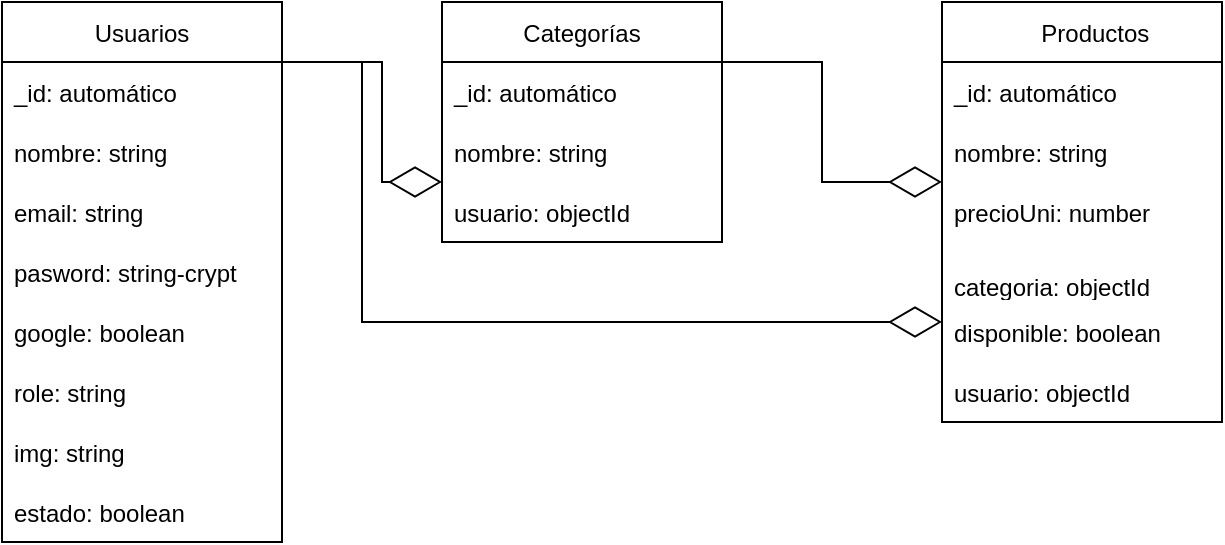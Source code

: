 <mxfile version="17.2.2" type="github">
  <diagram id="pxdw7neuXg0qLwbxA3Mi" name="Page-1">
    <mxGraphModel dx="638" dy="614" grid="1" gridSize="10" guides="1" tooltips="1" connect="1" arrows="1" fold="1" page="1" pageScale="1" pageWidth="850" pageHeight="1100" math="0" shadow="0">
      <root>
        <mxCell id="0" />
        <mxCell id="1" parent="0" />
        <mxCell id="8RTpnhtggqgyGXdwjNA4-1" value="Usuarios" style="swimlane;fontStyle=0;childLayout=stackLayout;horizontal=1;startSize=30;horizontalStack=0;resizeParent=1;resizeParentMax=0;resizeLast=0;collapsible=1;marginBottom=0;" vertex="1" parent="1">
          <mxGeometry x="10" y="160" width="140" height="270" as="geometry" />
        </mxCell>
        <mxCell id="8RTpnhtggqgyGXdwjNA4-2" value="_id: automático" style="text;strokeColor=none;fillColor=none;align=left;verticalAlign=middle;spacingLeft=4;spacingRight=4;overflow=hidden;points=[[0,0.5],[1,0.5]];portConstraint=eastwest;rotatable=0;" vertex="1" parent="8RTpnhtggqgyGXdwjNA4-1">
          <mxGeometry y="30" width="140" height="30" as="geometry" />
        </mxCell>
        <mxCell id="8RTpnhtggqgyGXdwjNA4-3" value="nombre: string" style="text;strokeColor=none;fillColor=none;align=left;verticalAlign=middle;spacingLeft=4;spacingRight=4;overflow=hidden;points=[[0,0.5],[1,0.5]];portConstraint=eastwest;rotatable=0;" vertex="1" parent="8RTpnhtggqgyGXdwjNA4-1">
          <mxGeometry y="60" width="140" height="30" as="geometry" />
        </mxCell>
        <mxCell id="8RTpnhtggqgyGXdwjNA4-4" value="email: string" style="text;strokeColor=none;fillColor=none;align=left;verticalAlign=middle;spacingLeft=4;spacingRight=4;overflow=hidden;points=[[0,0.5],[1,0.5]];portConstraint=eastwest;rotatable=0;" vertex="1" parent="8RTpnhtggqgyGXdwjNA4-1">
          <mxGeometry y="90" width="140" height="30" as="geometry" />
        </mxCell>
        <mxCell id="8RTpnhtggqgyGXdwjNA4-5" value="pasword: string-crypt" style="text;strokeColor=none;fillColor=none;align=left;verticalAlign=middle;spacingLeft=4;spacingRight=4;overflow=hidden;points=[[0,0.5],[1,0.5]];portConstraint=eastwest;rotatable=0;" vertex="1" parent="8RTpnhtggqgyGXdwjNA4-1">
          <mxGeometry y="120" width="140" height="30" as="geometry" />
        </mxCell>
        <mxCell id="8RTpnhtggqgyGXdwjNA4-7" value="google: boolean" style="text;strokeColor=none;fillColor=none;align=left;verticalAlign=middle;spacingLeft=4;spacingRight=4;overflow=hidden;points=[[0,0.5],[1,0.5]];portConstraint=eastwest;rotatable=0;" vertex="1" parent="8RTpnhtggqgyGXdwjNA4-1">
          <mxGeometry y="150" width="140" height="30" as="geometry" />
        </mxCell>
        <mxCell id="8RTpnhtggqgyGXdwjNA4-6" value="role: string" style="text;strokeColor=none;fillColor=none;align=left;verticalAlign=middle;spacingLeft=4;spacingRight=4;overflow=hidden;points=[[0,0.5],[1,0.5]];portConstraint=eastwest;rotatable=0;" vertex="1" parent="8RTpnhtggqgyGXdwjNA4-1">
          <mxGeometry y="180" width="140" height="30" as="geometry" />
        </mxCell>
        <mxCell id="8RTpnhtggqgyGXdwjNA4-8" value="img: string" style="text;strokeColor=none;fillColor=none;align=left;verticalAlign=middle;spacingLeft=4;spacingRight=4;overflow=hidden;points=[[0,0.5],[1,0.5]];portConstraint=eastwest;rotatable=0;" vertex="1" parent="8RTpnhtggqgyGXdwjNA4-1">
          <mxGeometry y="210" width="140" height="30" as="geometry" />
        </mxCell>
        <mxCell id="8RTpnhtggqgyGXdwjNA4-9" value="estado: boolean" style="text;strokeColor=none;fillColor=none;align=left;verticalAlign=middle;spacingLeft=4;spacingRight=4;overflow=hidden;points=[[0,0.5],[1,0.5]];portConstraint=eastwest;rotatable=0;" vertex="1" parent="8RTpnhtggqgyGXdwjNA4-1">
          <mxGeometry y="240" width="140" height="30" as="geometry" />
        </mxCell>
        <mxCell id="8RTpnhtggqgyGXdwjNA4-10" value="Categorías" style="swimlane;fontStyle=0;childLayout=stackLayout;horizontal=1;startSize=30;horizontalStack=0;resizeParent=1;resizeParentMax=0;resizeLast=0;collapsible=1;marginBottom=0;" vertex="1" parent="1">
          <mxGeometry x="230" y="160" width="140" height="120" as="geometry" />
        </mxCell>
        <mxCell id="8RTpnhtggqgyGXdwjNA4-11" value="_id: automático " style="text;strokeColor=none;fillColor=none;align=left;verticalAlign=middle;spacingLeft=4;spacingRight=4;overflow=hidden;points=[[0,0.5],[1,0.5]];portConstraint=eastwest;rotatable=0;" vertex="1" parent="8RTpnhtggqgyGXdwjNA4-10">
          <mxGeometry y="30" width="140" height="30" as="geometry" />
        </mxCell>
        <mxCell id="8RTpnhtggqgyGXdwjNA4-12" value="nombre: string" style="text;strokeColor=none;fillColor=none;align=left;verticalAlign=middle;spacingLeft=4;spacingRight=4;overflow=hidden;points=[[0,0.5],[1,0.5]];portConstraint=eastwest;rotatable=0;" vertex="1" parent="8RTpnhtggqgyGXdwjNA4-10">
          <mxGeometry y="60" width="140" height="30" as="geometry" />
        </mxCell>
        <mxCell id="8RTpnhtggqgyGXdwjNA4-13" value="usuario: objectId" style="text;strokeColor=none;fillColor=none;align=left;verticalAlign=middle;spacingLeft=4;spacingRight=4;overflow=hidden;points=[[0,0.5],[1,0.5]];portConstraint=eastwest;rotatable=0;" vertex="1" parent="8RTpnhtggqgyGXdwjNA4-10">
          <mxGeometry y="90" width="140" height="30" as="geometry" />
        </mxCell>
        <mxCell id="8RTpnhtggqgyGXdwjNA4-14" value="    Productos" style="swimlane;fontStyle=0;childLayout=stackLayout;horizontal=1;startSize=30;horizontalStack=0;resizeParent=1;resizeParentMax=0;resizeLast=0;collapsible=1;marginBottom=0;" vertex="1" parent="1">
          <mxGeometry x="480" y="160" width="140" height="210" as="geometry" />
        </mxCell>
        <mxCell id="8RTpnhtggqgyGXdwjNA4-15" value="_id: automático" style="text;strokeColor=none;fillColor=none;align=left;verticalAlign=middle;spacingLeft=4;spacingRight=4;overflow=hidden;points=[[0,0.5],[1,0.5]];portConstraint=eastwest;rotatable=0;" vertex="1" parent="8RTpnhtggqgyGXdwjNA4-14">
          <mxGeometry y="30" width="140" height="30" as="geometry" />
        </mxCell>
        <mxCell id="8RTpnhtggqgyGXdwjNA4-16" value="nombre: string" style="text;strokeColor=none;fillColor=none;align=left;verticalAlign=middle;spacingLeft=4;spacingRight=4;overflow=hidden;points=[[0,0.5],[1,0.5]];portConstraint=eastwest;rotatable=0;" vertex="1" parent="8RTpnhtggqgyGXdwjNA4-14">
          <mxGeometry y="60" width="140" height="30" as="geometry" />
        </mxCell>
        <mxCell id="8RTpnhtggqgyGXdwjNA4-22" value="precioUni: number" style="text;strokeColor=none;fillColor=none;align=left;verticalAlign=middle;spacingLeft=4;spacingRight=4;overflow=hidden;points=[[0,0.5],[1,0.5]];portConstraint=eastwest;rotatable=0;" vertex="1" parent="8RTpnhtggqgyGXdwjNA4-14">
          <mxGeometry y="90" width="140" height="30" as="geometry" />
        </mxCell>
        <mxCell id="8RTpnhtggqgyGXdwjNA4-17" value="&#xa;categoria: objectId&#xa;" style="text;strokeColor=none;fillColor=none;align=left;verticalAlign=middle;spacingLeft=4;spacingRight=4;overflow=hidden;points=[[0,0.5],[1,0.5]];portConstraint=eastwest;rotatable=0;" vertex="1" parent="8RTpnhtggqgyGXdwjNA4-14">
          <mxGeometry y="120" width="140" height="30" as="geometry" />
        </mxCell>
        <mxCell id="8RTpnhtggqgyGXdwjNA4-18" value="disponible: boolean" style="text;strokeColor=none;fillColor=none;align=left;verticalAlign=middle;spacingLeft=4;spacingRight=4;overflow=hidden;points=[[0,0.5],[1,0.5]];portConstraint=eastwest;rotatable=0;" vertex="1" parent="8RTpnhtggqgyGXdwjNA4-14">
          <mxGeometry y="150" width="140" height="30" as="geometry" />
        </mxCell>
        <mxCell id="8RTpnhtggqgyGXdwjNA4-19" value="usuario: objectId" style="text;strokeColor=none;fillColor=none;align=left;verticalAlign=middle;spacingLeft=4;spacingRight=4;overflow=hidden;points=[[0,0.5],[1,0.5]];portConstraint=eastwest;rotatable=0;" vertex="1" parent="8RTpnhtggqgyGXdwjNA4-14">
          <mxGeometry y="180" width="140" height="30" as="geometry" />
        </mxCell>
        <mxCell id="8RTpnhtggqgyGXdwjNA4-25" value="" style="endArrow=diamondThin;endFill=0;endSize=24;html=1;rounded=0;" edge="1" parent="1">
          <mxGeometry width="160" relative="1" as="geometry">
            <mxPoint x="150" y="190" as="sourcePoint" />
            <mxPoint x="230" y="250" as="targetPoint" />
            <Array as="points">
              <mxPoint x="200" y="190" />
              <mxPoint x="200" y="250" />
            </Array>
          </mxGeometry>
        </mxCell>
        <mxCell id="8RTpnhtggqgyGXdwjNA4-26" value="" style="endArrow=diamondThin;endFill=0;endSize=24;html=1;rounded=0;" edge="1" parent="1">
          <mxGeometry width="160" relative="1" as="geometry">
            <mxPoint x="150" y="190" as="sourcePoint" />
            <mxPoint x="480" y="320" as="targetPoint" />
            <Array as="points">
              <mxPoint x="190" y="190" />
              <mxPoint x="190" y="320" />
            </Array>
          </mxGeometry>
        </mxCell>
        <mxCell id="8RTpnhtggqgyGXdwjNA4-27" value="" style="endArrow=diamondThin;endFill=0;endSize=24;html=1;rounded=0;" edge="1" parent="1">
          <mxGeometry width="160" relative="1" as="geometry">
            <mxPoint x="370" y="190" as="sourcePoint" />
            <mxPoint x="480" y="250" as="targetPoint" />
            <Array as="points">
              <mxPoint x="420" y="190" />
              <mxPoint x="420" y="250" />
            </Array>
          </mxGeometry>
        </mxCell>
      </root>
    </mxGraphModel>
  </diagram>
</mxfile>
